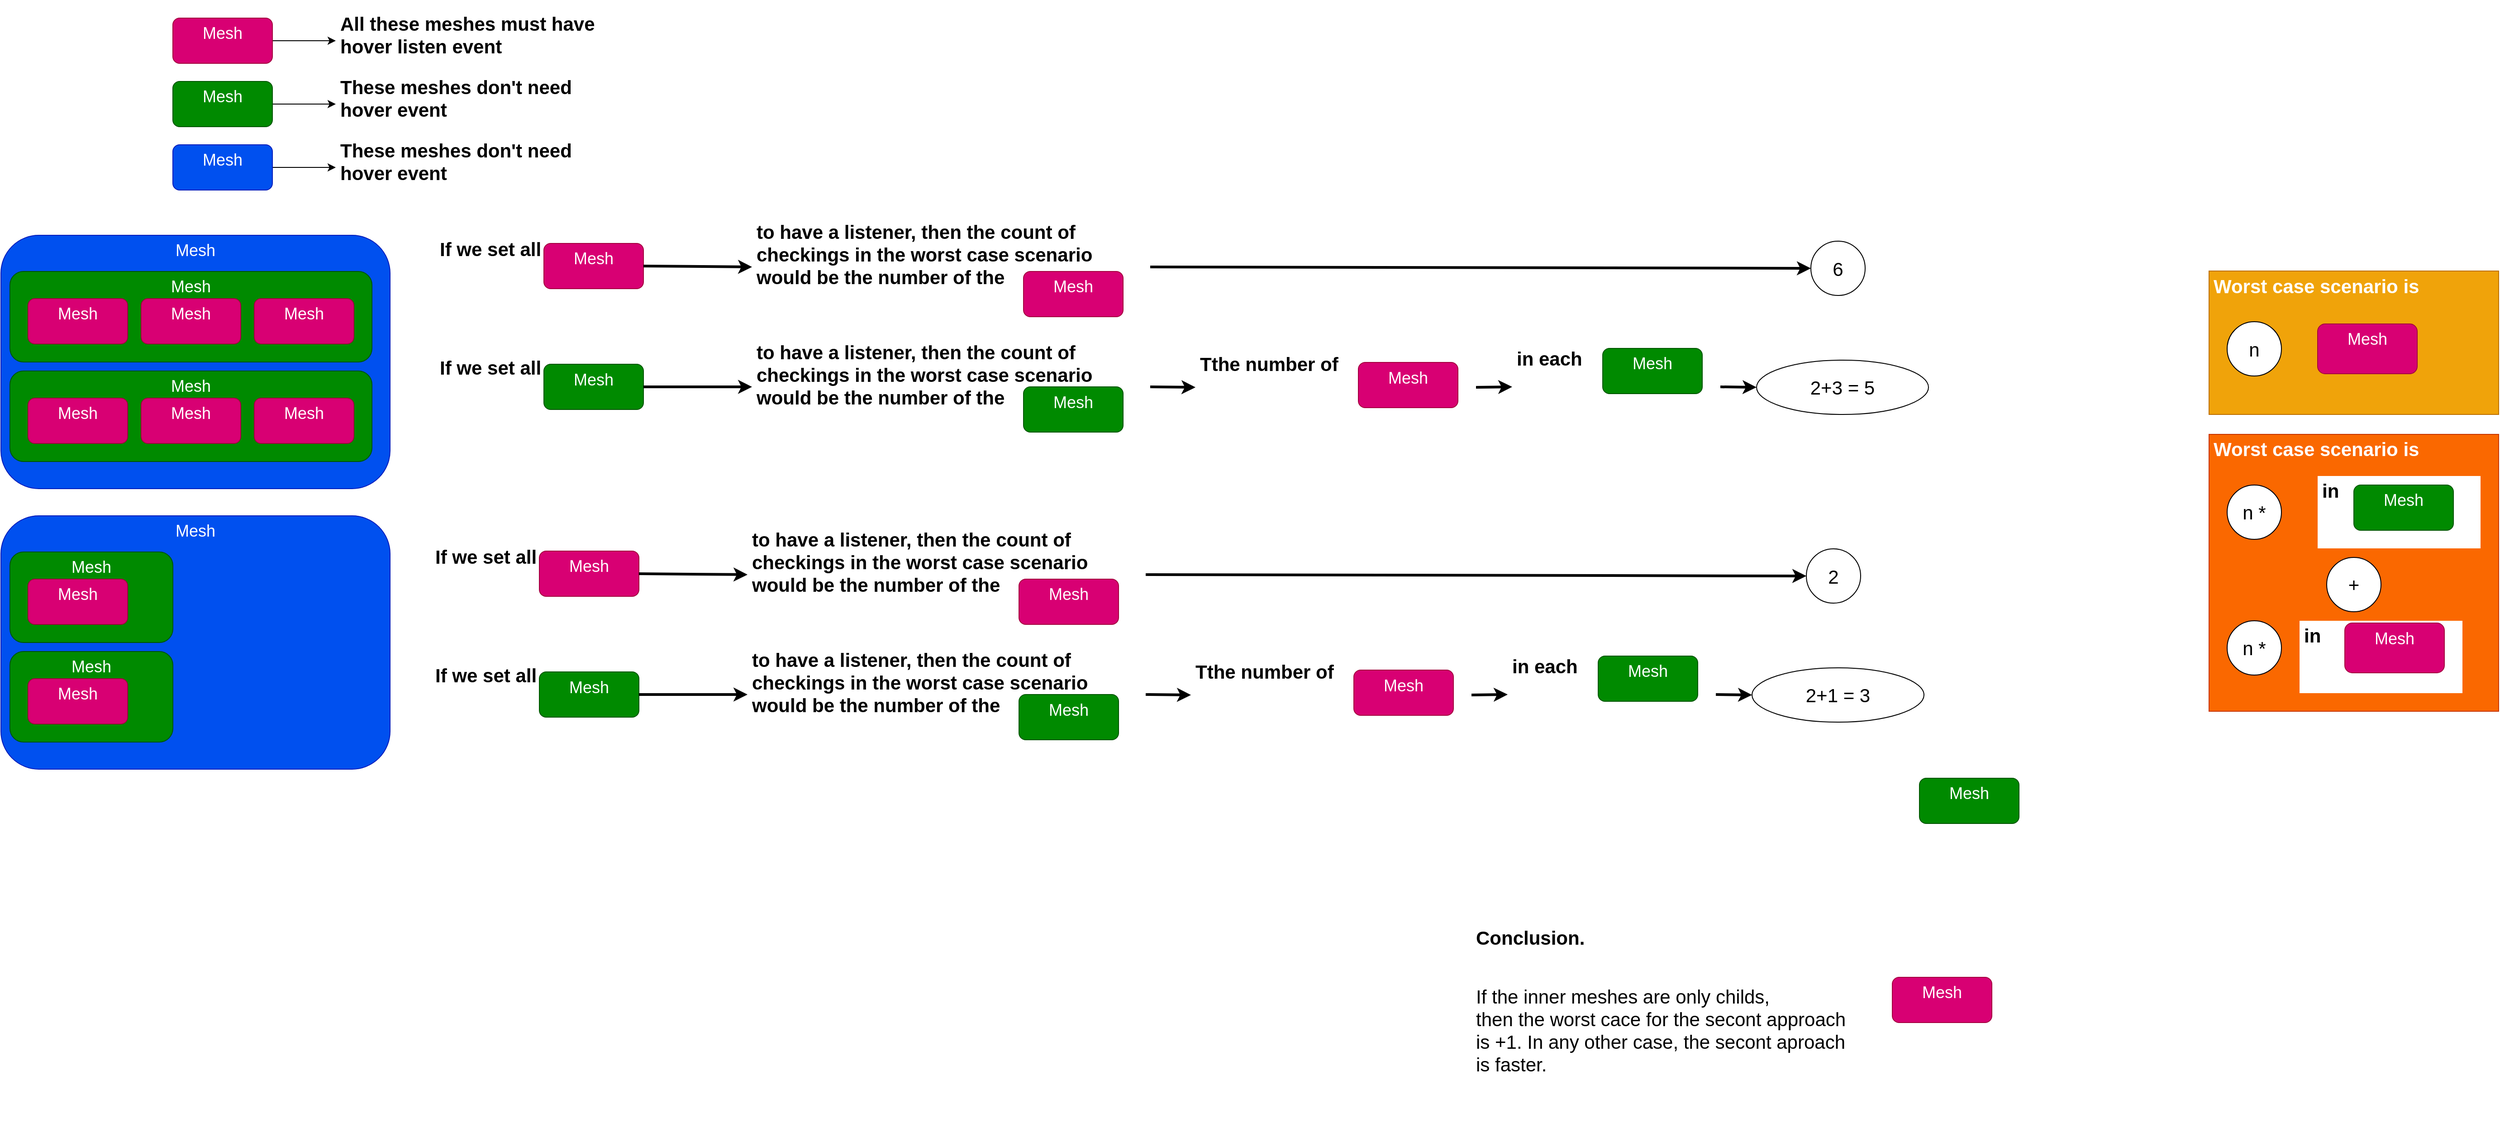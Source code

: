 <mxfile>
    <diagram id="F9bwXOmMq7chNWn_p5yu" name="Page-1">
        <mxGraphModel dx="1405" dy="1548" grid="1" gridSize="10" guides="1" tooltips="1" connect="1" arrows="1" fold="1" page="1" pageScale="1" pageWidth="850" pageHeight="1100" math="0" shadow="0">
            <root>
                <mxCell id="0"/>
                <mxCell id="1" parent="0"/>
                <mxCell id="2" value="Mesh" style="rounded=1;whiteSpace=wrap;html=1;verticalAlign=top;align=center;fontSize=18;fillColor=#0050ef;fontColor=#ffffff;strokeColor=#001DBC;dropTarget=1;recursiveResize=0;container=1;" parent="1" vertex="1">
                    <mxGeometry x="80" y="280" width="430" height="280" as="geometry"/>
                </mxCell>
                <mxCell id="3" value="Mesh" style="rounded=1;whiteSpace=wrap;html=1;verticalAlign=top;align=center;fontSize=18;fillColor=#008a00;fontColor=#ffffff;strokeColor=#005700;container=1;dropTarget=1;recursiveResize=0;" parent="2" vertex="1">
                    <mxGeometry x="10" y="40" width="400" height="100" as="geometry"/>
                </mxCell>
                <mxCell id="5" value="Mesh" style="rounded=1;whiteSpace=wrap;html=1;verticalAlign=top;align=center;fontSize=18;fillColor=#d80073;fontColor=#ffffff;strokeColor=#A50040;container=1;dropTarget=1;recursiveResize=0;" parent="3" vertex="1">
                    <mxGeometry x="20" y="30" width="110" height="50" as="geometry"/>
                </mxCell>
                <mxCell id="6" value="Mesh" style="rounded=1;whiteSpace=wrap;html=1;verticalAlign=top;align=center;fontSize=18;fillColor=#d80073;fontColor=#ffffff;strokeColor=#A50040;container=1;dropTarget=1;recursiveResize=0;" parent="3" vertex="1">
                    <mxGeometry x="145" y="30" width="110" height="50" as="geometry"/>
                </mxCell>
                <mxCell id="7" value="Mesh" style="rounded=1;whiteSpace=wrap;html=1;verticalAlign=top;align=center;fontSize=18;fillColor=#d80073;fontColor=#ffffff;strokeColor=#A50040;container=1;dropTarget=1;recursiveResize=0;" parent="3" vertex="1">
                    <mxGeometry x="270" y="30" width="110" height="50" as="geometry"/>
                </mxCell>
                <mxCell id="8" value="Mesh" style="rounded=1;whiteSpace=wrap;html=1;verticalAlign=top;align=center;fontSize=18;fillColor=#008a00;fontColor=#ffffff;strokeColor=#005700;container=1;dropTarget=1;recursiveResize=0;" parent="2" vertex="1">
                    <mxGeometry x="10" y="150" width="400" height="100" as="geometry"/>
                </mxCell>
                <mxCell id="9" value="Mesh" style="rounded=1;whiteSpace=wrap;html=1;verticalAlign=top;align=center;fontSize=18;fillColor=#d80073;fontColor=#ffffff;strokeColor=#A50040;container=1;dropTarget=1;recursiveResize=0;" parent="8" vertex="1">
                    <mxGeometry x="20" y="30" width="110" height="50" as="geometry"/>
                </mxCell>
                <mxCell id="10" value="Mesh" style="rounded=1;whiteSpace=wrap;html=1;verticalAlign=top;align=center;fontSize=18;fillColor=#d80073;fontColor=#ffffff;strokeColor=#A50040;container=1;dropTarget=1;recursiveResize=0;" parent="8" vertex="1">
                    <mxGeometry x="145" y="30" width="110" height="50" as="geometry"/>
                </mxCell>
                <mxCell id="11" value="Mesh" style="rounded=1;whiteSpace=wrap;html=1;verticalAlign=top;align=center;fontSize=18;fillColor=#d80073;fontColor=#ffffff;strokeColor=#A50040;container=1;dropTarget=1;recursiveResize=0;" parent="8" vertex="1">
                    <mxGeometry x="270" y="30" width="110" height="50" as="geometry"/>
                </mxCell>
                <mxCell id="14" style="edgeStyle=none;html=1;exitX=1;exitY=0.5;exitDx=0;exitDy=0;entryX=0;entryY=0.5;entryDx=0;entryDy=0;fontSize=21;" parent="1" source="12" target="13" edge="1">
                    <mxGeometry relative="1" as="geometry"/>
                </mxCell>
                <mxCell id="12" value="Mesh" style="rounded=1;whiteSpace=wrap;html=1;verticalAlign=top;align=center;fontSize=18;fillColor=#d80073;fontColor=#ffffff;strokeColor=#A50040;container=1;dropTarget=1;recursiveResize=0;" parent="1" vertex="1">
                    <mxGeometry x="270" y="40" width="110" height="50" as="geometry"/>
                </mxCell>
                <mxCell id="13" value="&lt;h1 style=&quot;font-size: 21px;&quot;&gt;All these meshes must have hover listen event&lt;/h1&gt;" style="text;html=1;strokeColor=none;fillColor=default;spacing=5;spacingTop=-20;whiteSpace=wrap;overflow=hidden;rounded=0;fontSize=21;fontStyle=0" parent="1" vertex="1">
                    <mxGeometry x="450" y="30" width="290" height="70" as="geometry"/>
                </mxCell>
                <mxCell id="30" style="edgeStyle=none;html=1;exitX=1;exitY=0.5;exitDx=0;exitDy=0;entryX=0;entryY=0.5;entryDx=0;entryDy=0;fontSize=21;" parent="1" source="15" target="19" edge="1">
                    <mxGeometry relative="1" as="geometry"/>
                </mxCell>
                <mxCell id="15" value="Mesh" style="rounded=1;whiteSpace=wrap;html=1;verticalAlign=top;align=center;fontSize=18;fillColor=#008a00;fontColor=#ffffff;strokeColor=#005700;container=1;dropTarget=1;recursiveResize=0;" parent="1" vertex="1">
                    <mxGeometry x="270" y="110" width="110" height="50" as="geometry"/>
                </mxCell>
                <mxCell id="19" value="&lt;h1 style=&quot;font-size: 21px;&quot;&gt;These meshes don't need hover event&lt;/h1&gt;" style="text;html=1;strokeColor=none;fillColor=default;spacing=5;spacingTop=-20;whiteSpace=wrap;overflow=hidden;rounded=0;fontSize=21;fontStyle=0" parent="1" vertex="1">
                    <mxGeometry x="450" y="100" width="290" height="70" as="geometry"/>
                </mxCell>
                <mxCell id="31" style="edgeStyle=none;html=1;exitX=1;exitY=0.5;exitDx=0;exitDy=0;entryX=0;entryY=0.5;entryDx=0;entryDy=0;fontSize=21;" parent="1" source="20" target="29" edge="1">
                    <mxGeometry relative="1" as="geometry"/>
                </mxCell>
                <mxCell id="20" value="Mesh" style="rounded=1;whiteSpace=wrap;html=1;verticalAlign=top;align=center;fontSize=18;fillColor=#0050ef;fontColor=#ffffff;strokeColor=#001DBC;dropTarget=1;recursiveResize=0;container=1;" parent="1" vertex="1">
                    <mxGeometry x="270" y="180" width="110" height="50" as="geometry"/>
                </mxCell>
                <mxCell id="29" value="&lt;h1 style=&quot;font-size: 21px;&quot;&gt;These meshes don't need hover event&lt;/h1&gt;" style="text;html=1;strokeColor=none;fillColor=default;spacing=5;spacingTop=-20;whiteSpace=wrap;overflow=hidden;rounded=0;fontSize=21;fontStyle=0" parent="1" vertex="1">
                    <mxGeometry x="450" y="170" width="290" height="70" as="geometry"/>
                </mxCell>
                <mxCell id="32" value="Mesh" style="rounded=1;whiteSpace=wrap;html=1;verticalAlign=top;align=center;fontSize=18;fillColor=#0050ef;fontColor=#ffffff;strokeColor=#001DBC;dropTarget=1;recursiveResize=0;container=1;" parent="1" vertex="1">
                    <mxGeometry x="80" y="590" width="430" height="280" as="geometry"/>
                </mxCell>
                <mxCell id="33" value="Mesh" style="rounded=1;whiteSpace=wrap;html=1;verticalAlign=top;align=center;fontSize=18;fillColor=#008a00;fontColor=#ffffff;strokeColor=#005700;container=1;dropTarget=1;recursiveResize=0;" parent="32" vertex="1">
                    <mxGeometry x="10" y="40" width="180" height="100" as="geometry"/>
                </mxCell>
                <mxCell id="34" value="Mesh" style="rounded=1;whiteSpace=wrap;html=1;verticalAlign=top;align=center;fontSize=18;fillColor=#d80073;fontColor=#ffffff;strokeColor=#A50040;container=1;dropTarget=1;recursiveResize=0;" parent="33" vertex="1">
                    <mxGeometry x="20" y="30" width="110" height="50" as="geometry"/>
                </mxCell>
                <mxCell id="37" value="Mesh" style="rounded=1;whiteSpace=wrap;html=1;verticalAlign=top;align=center;fontSize=18;fillColor=#008a00;fontColor=#ffffff;strokeColor=#005700;container=1;dropTarget=1;recursiveResize=0;" parent="32" vertex="1">
                    <mxGeometry x="10" y="150" width="180" height="100" as="geometry"/>
                </mxCell>
                <mxCell id="38" value="Mesh" style="rounded=1;whiteSpace=wrap;html=1;verticalAlign=top;align=center;fontSize=18;fillColor=#d80073;fontColor=#ffffff;strokeColor=#A50040;container=1;dropTarget=1;recursiveResize=0;" parent="37" vertex="1">
                    <mxGeometry x="20" y="30" width="110" height="50" as="geometry"/>
                </mxCell>
                <mxCell id="59" value="6" style="ellipse;whiteSpace=wrap;html=1;fontSize=21;fillColor=default;" parent="1" vertex="1">
                    <mxGeometry x="2080" y="286.5" width="60" height="60" as="geometry"/>
                </mxCell>
                <mxCell id="61" value="&lt;h1 style=&quot;font-size: 21px;&quot;&gt;If we set all&lt;/h1&gt;" style="text;html=1;strokeColor=none;fillColor=default;spacing=5;spacingTop=-20;whiteSpace=wrap;overflow=hidden;rounded=0;fontSize=21;fontStyle=0;container=1;dropTarget=1;recursiveResize=0;" parent="1" vertex="1">
                    <mxGeometry x="560" y="410" width="240" height="75" as="geometry"/>
                </mxCell>
                <mxCell id="69" value="Mesh" style="rounded=1;whiteSpace=wrap;html=1;verticalAlign=top;align=center;fontSize=18;fillColor=#008a00;fontColor=#ffffff;strokeColor=#005700;container=1;dropTarget=1;recursiveResize=0;" parent="61" vertex="1">
                    <mxGeometry x="120" y="12.5" width="110" height="50" as="geometry"/>
                </mxCell>
                <mxCell id="89" style="edgeStyle=none;html=1;exitX=1;exitY=0.5;exitDx=0;exitDy=0;entryX=0;entryY=0.5;entryDx=0;entryDy=0;strokeWidth=3;fontSize=21;" parent="1" source="65" target="73" edge="1">
                    <mxGeometry relative="1" as="geometry">
                        <mxPoint x="1400" y="447" as="targetPoint"/>
                    </mxGeometry>
                </mxCell>
                <mxCell id="65" value="&lt;h1 style=&quot;font-size: 21px;&quot;&gt;to have a listener, then the count of checkings in the worst case scenario would be the number of the&amp;nbsp;&lt;/h1&gt;" style="text;html=1;strokeColor=none;fillColor=default;spacing=5;spacingTop=-20;whiteSpace=wrap;overflow=hidden;rounded=0;fontSize=21;fontStyle=0;container=1;dropTarget=1;recursiveResize=0;" parent="1" vertex="1">
                    <mxGeometry x="910" y="392.5" width="440" height="110" as="geometry"/>
                </mxCell>
                <mxCell id="70" value="Mesh" style="rounded=1;whiteSpace=wrap;html=1;verticalAlign=top;align=center;fontSize=18;fillColor=#008a00;fontColor=#ffffff;strokeColor=#005700;container=1;dropTarget=1;recursiveResize=0;" parent="65" vertex="1">
                    <mxGeometry x="300" y="55" width="110" height="50" as="geometry"/>
                </mxCell>
                <mxCell id="90" style="edgeStyle=none;html=1;exitX=1;exitY=0.5;exitDx=0;exitDy=0;entryX=0;entryY=0.5;entryDx=0;entryDy=0;strokeWidth=3;fontSize=21;" parent="1" source="73" target="75" edge="1">
                    <mxGeometry relative="1" as="geometry"/>
                </mxCell>
                <mxCell id="73" value="&lt;h1 style=&quot;font-size: 21px;&quot;&gt;Tthe number of&lt;/h1&gt;" style="text;html=1;strokeColor=none;fillColor=default;spacing=5;spacingTop=-20;whiteSpace=wrap;overflow=hidden;rounded=0;fontSize=21;fontStyle=0;container=1;dropTarget=1;recursiveResize=0;" parent="1" vertex="1">
                    <mxGeometry x="1400" y="405.5" width="310" height="85" as="geometry"/>
                </mxCell>
                <mxCell id="74" value="Mesh" style="rounded=1;whiteSpace=wrap;html=1;verticalAlign=top;align=center;fontSize=18;fillColor=#d80073;fontColor=#ffffff;strokeColor=#A50040;container=1;dropTarget=1;recursiveResize=0;" parent="73" vertex="1">
                    <mxGeometry x="180" y="15" width="110" height="50" as="geometry"/>
                </mxCell>
                <mxCell id="91" style="edgeStyle=none;html=1;exitX=1;exitY=0.5;exitDx=0;exitDy=0;entryX=0;entryY=0.5;entryDx=0;entryDy=0;strokeWidth=3;fontSize=21;" parent="1" source="75" target="77" edge="1">
                    <mxGeometry relative="1" as="geometry"/>
                </mxCell>
                <mxCell id="75" value="&lt;h1 style=&quot;font-size: 21px;&quot;&gt;in each&lt;/h1&gt;" style="text;html=1;strokeColor=none;fillColor=default;spacing=5;spacingTop=-20;whiteSpace=wrap;overflow=hidden;rounded=0;fontSize=21;fontStyle=0;dropTarget=1;container=1;recursiveResize=0;" parent="1" vertex="1">
                    <mxGeometry x="1750" y="400" width="230" height="95" as="geometry"/>
                </mxCell>
                <mxCell id="76" value="Mesh" style="rounded=1;whiteSpace=wrap;html=1;verticalAlign=top;align=center;fontSize=18;fillColor=#008a00;fontColor=#ffffff;strokeColor=#005700;container=1;dropTarget=1;recursiveResize=0;" parent="75" vertex="1">
                    <mxGeometry x="100" y="5" width="110" height="50" as="geometry"/>
                </mxCell>
                <mxCell id="77" value="2+3 = 5" style="ellipse;whiteSpace=wrap;html=1;fontSize=21;fillColor=default;" parent="1" vertex="1">
                    <mxGeometry x="2020" y="418" width="190" height="60" as="geometry"/>
                </mxCell>
                <mxCell id="78" value="&lt;h1 style=&quot;font-size: 21px;&quot;&gt;If we set all&lt;/h1&gt;" style="text;html=1;strokeColor=none;fillColor=default;spacing=5;spacingTop=-20;whiteSpace=wrap;overflow=hidden;rounded=0;fontSize=21;fontStyle=0;container=1;dropTarget=1;recursiveResize=0;" parent="1" vertex="1">
                    <mxGeometry x="560" y="279" width="240" height="75" as="geometry"/>
                </mxCell>
                <mxCell id="54" value="Mesh" style="rounded=1;whiteSpace=wrap;html=1;verticalAlign=top;align=center;fontSize=18;fillColor=#d80073;fontColor=#ffffff;strokeColor=#A50040;container=1;dropTarget=1;recursiveResize=0;" parent="78" vertex="1">
                    <mxGeometry x="120" y="10" width="110" height="50" as="geometry"/>
                </mxCell>
                <mxCell id="84" style="edgeStyle=none;html=1;exitX=1;exitY=0.5;exitDx=0;exitDy=0;entryX=0;entryY=0.5;entryDx=0;entryDy=0;strokeWidth=3;fontSize=21;" parent="1" source="54" target="86" edge="1">
                    <mxGeometry relative="1" as="geometry">
                        <mxPoint x="910" y="316.5" as="targetPoint"/>
                    </mxGeometry>
                </mxCell>
                <mxCell id="85" style="edgeStyle=none;html=1;exitX=1;exitY=0.5;exitDx=0;exitDy=0;entryX=0;entryY=0.5;entryDx=0;entryDy=0;strokeWidth=3;fontSize=21;" parent="1" source="69" target="65" edge="1">
                    <mxGeometry relative="1" as="geometry"/>
                </mxCell>
                <mxCell id="88" style="edgeStyle=none;html=1;exitX=1;exitY=0.5;exitDx=0;exitDy=0;entryX=0;entryY=0.5;entryDx=0;entryDy=0;strokeWidth=3;fontSize=21;" parent="1" source="86" target="59" edge="1">
                    <mxGeometry relative="1" as="geometry"/>
                </mxCell>
                <mxCell id="86" value="&lt;h1 style=&quot;font-size: 21px;&quot;&gt;to have a listener, then the count of checkings in the worst case scenario would be the number of the&amp;nbsp;&lt;/h1&gt;" style="text;html=1;strokeColor=none;fillColor=default;spacing=5;spacingTop=-20;whiteSpace=wrap;overflow=hidden;rounded=0;fontSize=21;fontStyle=0;container=1;dropTarget=1;recursiveResize=0;" parent="1" vertex="1">
                    <mxGeometry x="910" y="260" width="440" height="110" as="geometry"/>
                </mxCell>
                <mxCell id="58" value="Mesh" style="rounded=1;whiteSpace=wrap;html=1;verticalAlign=top;align=center;fontSize=18;fillColor=#d80073;fontColor=#ffffff;strokeColor=#A50040;container=1;dropTarget=1;recursiveResize=0;" parent="86" vertex="1">
                    <mxGeometry x="300" y="60" width="110" height="50" as="geometry"/>
                </mxCell>
                <mxCell id="93" value="&lt;h1 style=&quot;font-size: 21px;&quot;&gt;Worst case scenario is&lt;/h1&gt;&lt;div&gt;&lt;br&gt;&lt;/div&gt;&lt;div&gt;&lt;br&gt;&lt;/div&gt;&lt;div&gt;&lt;br&gt;&lt;/div&gt;" style="text;html=1;strokeColor=#BD7000;fillColor=#f0a30a;spacing=5;spacingTop=-20;whiteSpace=wrap;overflow=hidden;rounded=0;fontSize=21;fontStyle=0;container=1;dropTarget=1;recursiveResize=0;fontColor=#FFFFFF;" parent="1" vertex="1">
                    <mxGeometry x="2520" y="319.5" width="320" height="158.5" as="geometry"/>
                </mxCell>
                <mxCell id="95" value="Mesh" style="rounded=1;whiteSpace=wrap;html=1;verticalAlign=top;align=center;fontSize=18;fillColor=#d80073;fontColor=#ffffff;strokeColor=#A50040;container=1;dropTarget=1;recursiveResize=0;" parent="93" vertex="1">
                    <mxGeometry x="120" y="58.5" width="110" height="55" as="geometry"/>
                </mxCell>
                <mxCell id="96" value="n" style="ellipse;whiteSpace=wrap;html=1;fontSize=21;fillColor=default;" parent="93" vertex="1">
                    <mxGeometry x="20" y="56" width="60" height="60" as="geometry"/>
                </mxCell>
                <mxCell id="97" value="&lt;h1 style=&quot;font-size: 21px;&quot;&gt;Worst case scenario is&lt;/h1&gt;&lt;div&gt;&lt;br&gt;&lt;/div&gt;&lt;div&gt;&lt;br&gt;&lt;/div&gt;&lt;div&gt;&lt;br&gt;&lt;/div&gt;" style="text;html=1;strokeColor=#C73500;fillColor=#fa6800;spacing=5;spacingTop=-20;whiteSpace=wrap;overflow=hidden;rounded=0;fontSize=21;fontStyle=0;container=1;dropTarget=1;recursiveResize=0;fontColor=#FFFFFF;" parent="1" vertex="1">
                    <mxGeometry x="2520" y="500" width="320" height="306" as="geometry"/>
                </mxCell>
                <mxCell id="99" value="n *" style="ellipse;whiteSpace=wrap;html=1;fontSize=21;fillColor=default;" parent="97" vertex="1">
                    <mxGeometry x="20" y="56" width="60" height="60" as="geometry"/>
                </mxCell>
                <mxCell id="103" value="n *" style="ellipse;whiteSpace=wrap;html=1;fontSize=21;fillColor=default;" parent="97" vertex="1">
                    <mxGeometry x="20" y="206" width="60" height="60" as="geometry"/>
                </mxCell>
                <mxCell id="104" value="+" style="ellipse;whiteSpace=wrap;html=1;fontSize=21;fillColor=default;" parent="97" vertex="1">
                    <mxGeometry x="130" y="136" width="60" height="60" as="geometry"/>
                </mxCell>
                <mxCell id="101" value="&lt;h1 style=&quot;font-size: 21px;&quot;&gt;in&amp;nbsp;&lt;/h1&gt;" style="text;html=1;strokeColor=none;fillColor=default;spacing=5;spacingTop=-20;whiteSpace=wrap;overflow=hidden;rounded=0;fontSize=21;fontStyle=0;dropTarget=1;container=1;recursiveResize=0;" parent="97" vertex="1">
                    <mxGeometry x="120" y="46" width="180" height="80" as="geometry"/>
                </mxCell>
                <mxCell id="102" value="Mesh" style="rounded=1;whiteSpace=wrap;html=1;verticalAlign=top;align=center;fontSize=18;fillColor=#008a00;fontColor=#ffffff;strokeColor=#005700;container=1;dropTarget=1;recursiveResize=0;" parent="101" vertex="1">
                    <mxGeometry x="40" y="10" width="110" height="50" as="geometry"/>
                </mxCell>
                <mxCell id="105" value="&lt;h1 style=&quot;font-size: 21px;&quot;&gt;in&amp;nbsp;&lt;/h1&gt;" style="text;html=1;strokeColor=none;fillColor=default;spacing=5;spacingTop=-20;whiteSpace=wrap;overflow=hidden;rounded=0;fontSize=21;fontStyle=0;dropTarget=1;container=1;recursiveResize=0;" parent="97" vertex="1">
                    <mxGeometry x="100" y="206" width="180" height="80" as="geometry"/>
                </mxCell>
                <mxCell id="107" value="Mesh" style="rounded=1;whiteSpace=wrap;html=1;verticalAlign=top;align=center;fontSize=18;fillColor=#d80073;fontColor=#ffffff;strokeColor=#A50040;container=1;dropTarget=1;recursiveResize=0;" parent="105" vertex="1">
                    <mxGeometry x="50" y="2.5" width="110" height="55" as="geometry"/>
                </mxCell>
                <mxCell id="108" value="2" style="ellipse;whiteSpace=wrap;html=1;fontSize=21;fillColor=default;" parent="1" vertex="1">
                    <mxGeometry x="2075" y="626.5" width="60" height="60" as="geometry"/>
                </mxCell>
                <mxCell id="109" value="&lt;h1 style=&quot;font-size: 21px;&quot;&gt;If we set all&lt;/h1&gt;" style="text;html=1;strokeColor=none;fillColor=default;spacing=5;spacingTop=-20;whiteSpace=wrap;overflow=hidden;rounded=0;fontSize=21;fontStyle=0;container=1;dropTarget=1;recursiveResize=0;" parent="1" vertex="1">
                    <mxGeometry x="555" y="750" width="240" height="75" as="geometry"/>
                </mxCell>
                <mxCell id="110" value="Mesh" style="rounded=1;whiteSpace=wrap;html=1;verticalAlign=top;align=center;fontSize=18;fillColor=#008a00;fontColor=#ffffff;strokeColor=#005700;container=1;dropTarget=1;recursiveResize=0;" parent="109" vertex="1">
                    <mxGeometry x="120" y="12.5" width="110" height="50" as="geometry"/>
                </mxCell>
                <mxCell id="111" style="edgeStyle=none;html=1;exitX=1;exitY=0.5;exitDx=0;exitDy=0;entryX=0;entryY=0.5;entryDx=0;entryDy=0;strokeWidth=3;fontSize=21;" parent="1" source="112" target="115" edge="1">
                    <mxGeometry relative="1" as="geometry">
                        <mxPoint x="1395" y="787" as="targetPoint"/>
                    </mxGeometry>
                </mxCell>
                <mxCell id="112" value="&lt;h1 style=&quot;font-size: 21px;&quot;&gt;to have a listener, then the count of checkings in the worst case scenario would be the number of the&amp;nbsp;&lt;/h1&gt;" style="text;html=1;strokeColor=none;fillColor=default;spacing=5;spacingTop=-20;whiteSpace=wrap;overflow=hidden;rounded=0;fontSize=21;fontStyle=0;container=1;dropTarget=1;recursiveResize=0;" parent="1" vertex="1">
                    <mxGeometry x="905" y="732.5" width="440" height="110" as="geometry"/>
                </mxCell>
                <mxCell id="113" value="Mesh" style="rounded=1;whiteSpace=wrap;html=1;verticalAlign=top;align=center;fontSize=18;fillColor=#008a00;fontColor=#ffffff;strokeColor=#005700;container=1;dropTarget=1;recursiveResize=0;" parent="112" vertex="1">
                    <mxGeometry x="300" y="55" width="110" height="50" as="geometry"/>
                </mxCell>
                <mxCell id="114" style="edgeStyle=none;html=1;exitX=1;exitY=0.5;exitDx=0;exitDy=0;entryX=0;entryY=0.5;entryDx=0;entryDy=0;strokeWidth=3;fontSize=21;" parent="1" source="115" target="118" edge="1">
                    <mxGeometry relative="1" as="geometry"/>
                </mxCell>
                <mxCell id="115" value="&lt;h1 style=&quot;font-size: 21px;&quot;&gt;Tthe number of&lt;/h1&gt;" style="text;html=1;strokeColor=none;fillColor=default;spacing=5;spacingTop=-20;whiteSpace=wrap;overflow=hidden;rounded=0;fontSize=21;fontStyle=0;container=1;dropTarget=1;recursiveResize=0;" parent="1" vertex="1">
                    <mxGeometry x="1395" y="745.5" width="310" height="85" as="geometry"/>
                </mxCell>
                <mxCell id="116" value="Mesh" style="rounded=1;whiteSpace=wrap;html=1;verticalAlign=top;align=center;fontSize=18;fillColor=#d80073;fontColor=#ffffff;strokeColor=#A50040;container=1;dropTarget=1;recursiveResize=0;" parent="115" vertex="1">
                    <mxGeometry x="180" y="15" width="110" height="50" as="geometry"/>
                </mxCell>
                <mxCell id="117" style="edgeStyle=none;html=1;exitX=1;exitY=0.5;exitDx=0;exitDy=0;entryX=0;entryY=0.5;entryDx=0;entryDy=0;strokeWidth=3;fontSize=21;" parent="1" source="118" target="120" edge="1">
                    <mxGeometry relative="1" as="geometry"/>
                </mxCell>
                <mxCell id="118" value="&lt;h1 style=&quot;font-size: 21px;&quot;&gt;in each&lt;/h1&gt;" style="text;html=1;strokeColor=none;fillColor=default;spacing=5;spacingTop=-20;whiteSpace=wrap;overflow=hidden;rounded=0;fontSize=21;fontStyle=0;dropTarget=1;container=1;recursiveResize=0;" parent="1" vertex="1">
                    <mxGeometry x="1745" y="740" width="230" height="95" as="geometry"/>
                </mxCell>
                <mxCell id="119" value="Mesh" style="rounded=1;whiteSpace=wrap;html=1;verticalAlign=top;align=center;fontSize=18;fillColor=#008a00;fontColor=#ffffff;strokeColor=#005700;container=1;dropTarget=1;recursiveResize=0;" parent="118" vertex="1">
                    <mxGeometry x="100" y="5" width="110" height="50" as="geometry"/>
                </mxCell>
                <mxCell id="120" value="2+1 = 3" style="ellipse;whiteSpace=wrap;html=1;fontSize=21;fillColor=default;" parent="1" vertex="1">
                    <mxGeometry x="2015" y="758" width="190" height="60" as="geometry"/>
                </mxCell>
                <mxCell id="121" value="&lt;h1 style=&quot;font-size: 21px;&quot;&gt;If we set all&lt;/h1&gt;" style="text;html=1;strokeColor=none;fillColor=default;spacing=5;spacingTop=-20;whiteSpace=wrap;overflow=hidden;rounded=0;fontSize=21;fontStyle=0;container=1;dropTarget=1;recursiveResize=0;" parent="1" vertex="1">
                    <mxGeometry x="555" y="619" width="240" height="75" as="geometry"/>
                </mxCell>
                <mxCell id="122" value="Mesh" style="rounded=1;whiteSpace=wrap;html=1;verticalAlign=top;align=center;fontSize=18;fillColor=#d80073;fontColor=#ffffff;strokeColor=#A50040;container=1;dropTarget=1;recursiveResize=0;" parent="121" vertex="1">
                    <mxGeometry x="120" y="10" width="110" height="50" as="geometry"/>
                </mxCell>
                <mxCell id="123" style="edgeStyle=none;html=1;exitX=1;exitY=0.5;exitDx=0;exitDy=0;entryX=0;entryY=0.5;entryDx=0;entryDy=0;strokeWidth=3;fontSize=21;" parent="1" source="122" target="126" edge="1">
                    <mxGeometry relative="1" as="geometry">
                        <mxPoint x="905" y="656.5" as="targetPoint"/>
                    </mxGeometry>
                </mxCell>
                <mxCell id="124" style="edgeStyle=none;html=1;exitX=1;exitY=0.5;exitDx=0;exitDy=0;entryX=0;entryY=0.5;entryDx=0;entryDy=0;strokeWidth=3;fontSize=21;" parent="1" source="110" target="112" edge="1">
                    <mxGeometry relative="1" as="geometry"/>
                </mxCell>
                <mxCell id="125" style="edgeStyle=none;html=1;exitX=1;exitY=0.5;exitDx=0;exitDy=0;entryX=0;entryY=0.5;entryDx=0;entryDy=0;strokeWidth=3;fontSize=21;" parent="1" source="126" target="108" edge="1">
                    <mxGeometry relative="1" as="geometry"/>
                </mxCell>
                <mxCell id="126" value="&lt;h1 style=&quot;font-size: 21px;&quot;&gt;to have a listener, then the count of checkings in the worst case scenario would be the number of the&amp;nbsp;&lt;/h1&gt;" style="text;html=1;strokeColor=none;fillColor=default;spacing=5;spacingTop=-20;whiteSpace=wrap;overflow=hidden;rounded=0;fontSize=21;fontStyle=0;container=1;dropTarget=1;recursiveResize=0;" parent="1" vertex="1">
                    <mxGeometry x="905" y="600" width="440" height="110" as="geometry"/>
                </mxCell>
                <mxCell id="127" value="Mesh" style="rounded=1;whiteSpace=wrap;html=1;verticalAlign=top;align=center;fontSize=18;fillColor=#d80073;fontColor=#ffffff;strokeColor=#A50040;container=1;dropTarget=1;recursiveResize=0;" parent="126" vertex="1">
                    <mxGeometry x="300" y="60" width="110" height="50" as="geometry"/>
                </mxCell>
                <mxCell id="137" value="&lt;h1 style=&quot;font-size: 21px;&quot;&gt;Conclusion.&lt;/h1&gt;&lt;div&gt;&lt;br&gt;&lt;/div&gt;&lt;div&gt;If the inner meshes are only childs,&lt;/div&gt;&lt;div&gt;then the worst cace for the secont approach&amp;nbsp;&lt;/div&gt;&lt;div&gt;is +1. In any other case, the secont aproach&amp;nbsp;&lt;/div&gt;&lt;div&gt;is faster.&lt;/div&gt;" style="text;html=1;strokeColor=none;fillColor=default;spacing=5;spacingTop=-20;whiteSpace=wrap;overflow=hidden;rounded=0;fontSize=21;fontStyle=0;dropTarget=1;container=1;recursiveResize=0;" parent="1" vertex="1">
                    <mxGeometry x="1705" y="1040" width="725" height="220" as="geometry"/>
                </mxCell>
                <mxCell id="139" value="Mesh" style="rounded=1;whiteSpace=wrap;html=1;verticalAlign=top;align=center;fontSize=18;fillColor=#d80073;fontColor=#ffffff;strokeColor=#A50040;container=1;dropTarget=1;recursiveResize=0;" parent="137" vertex="1">
                    <mxGeometry x="465" y="60" width="110" height="50" as="geometry"/>
                </mxCell>
                <mxCell id="138" value="Mesh" style="rounded=1;whiteSpace=wrap;html=1;verticalAlign=top;align=center;fontSize=18;fillColor=#008a00;fontColor=#ffffff;strokeColor=#005700;container=1;dropTarget=1;recursiveResize=0;" parent="1" vertex="1">
                    <mxGeometry x="2200" y="880" width="110" height="50" as="geometry"/>
                </mxCell>
            </root>
        </mxGraphModel>
    </diagram>
</mxfile>
